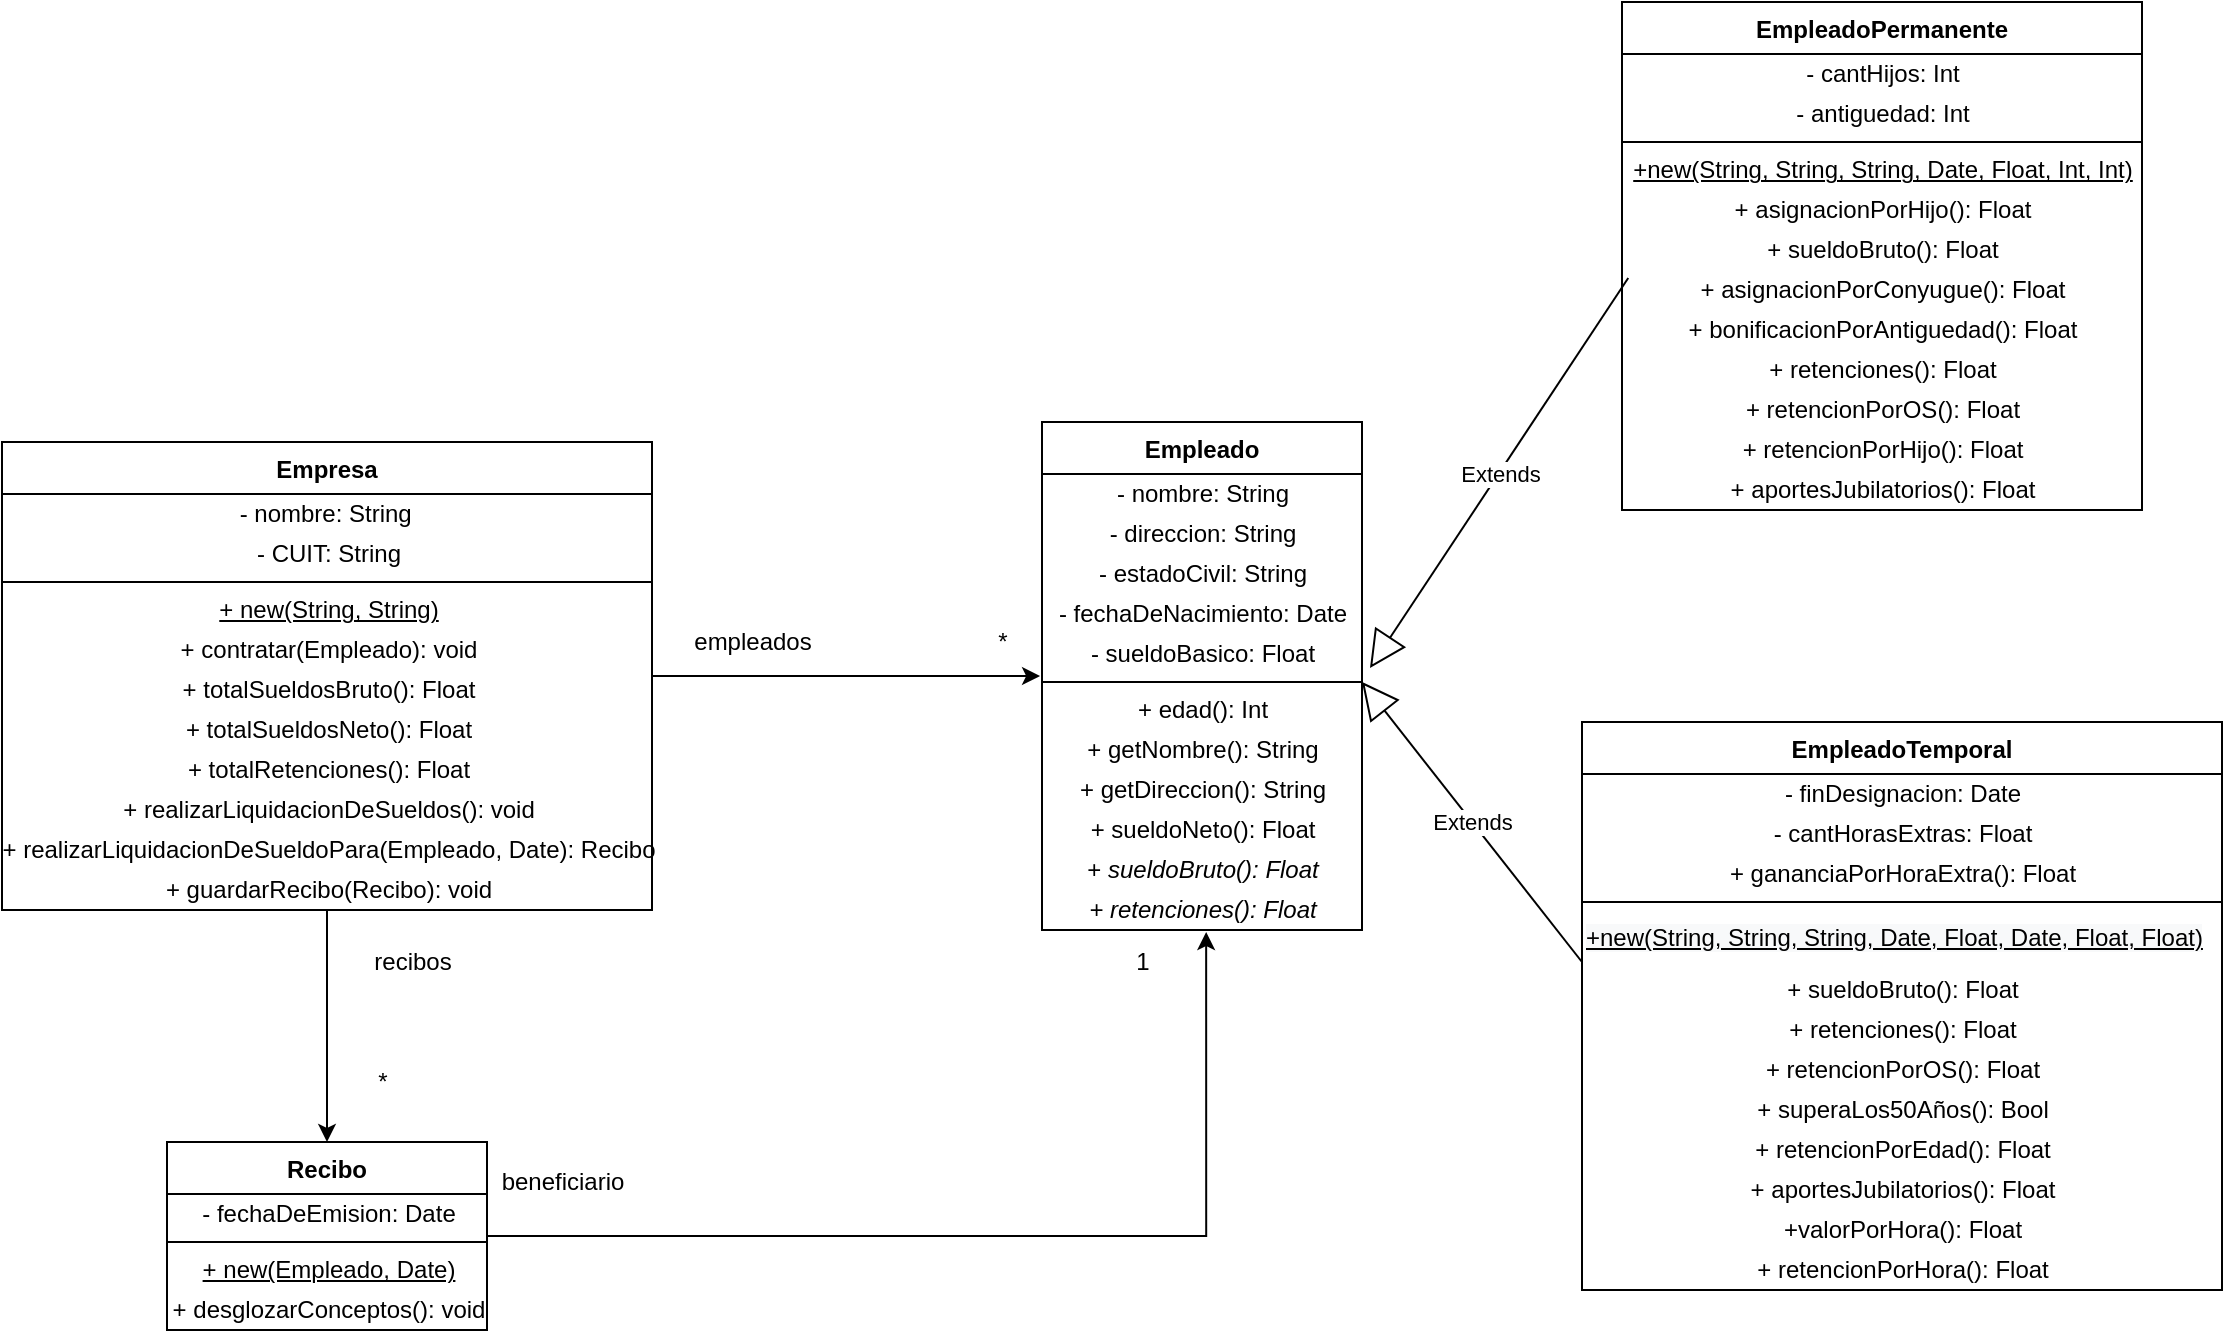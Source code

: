 <mxfile version="14.6.0" type="github">
  <diagram id="5pEAkdwxBJtGQmCrvHSt" name="Page-1">
    <mxGraphModel dx="1695" dy="1651" grid="1" gridSize="10" guides="1" tooltips="1" connect="1" arrows="1" fold="1" page="1" pageScale="1" pageWidth="827" pageHeight="1169" math="0" shadow="0">
      <root>
        <mxCell id="0" />
        <mxCell id="1" parent="0" />
        <mxCell id="PfxAvs7E1EtuIjm4O0Fs-66" style="edgeStyle=orthogonalEdgeStyle;rounded=0;orthogonalLoop=1;jettySize=auto;html=1;entryX=-0.006;entryY=-0.35;entryDx=0;entryDy=0;entryPerimeter=0;" edge="1" parent="1" source="PfxAvs7E1EtuIjm4O0Fs-2" target="PfxAvs7E1EtuIjm4O0Fs-20">
          <mxGeometry relative="1" as="geometry" />
        </mxCell>
        <mxCell id="PfxAvs7E1EtuIjm4O0Fs-2" value="Empresa" style="swimlane;fontStyle=1;align=center;verticalAlign=top;childLayout=stackLayout;horizontal=1;startSize=26;horizontalStack=0;resizeParent=1;resizeParentMax=0;resizeLast=0;collapsible=1;marginBottom=0;" vertex="1" parent="1">
          <mxGeometry x="-210" y="40" width="325" height="234" as="geometry" />
        </mxCell>
        <mxCell id="PfxAvs7E1EtuIjm4O0Fs-6" value="- nombre: String&amp;nbsp;" style="text;html=1;align=center;verticalAlign=middle;resizable=0;points=[];autosize=1;strokeColor=none;" vertex="1" parent="PfxAvs7E1EtuIjm4O0Fs-2">
          <mxGeometry y="26" width="325" height="20" as="geometry" />
        </mxCell>
        <mxCell id="PfxAvs7E1EtuIjm4O0Fs-7" value="- CUIT: String" style="text;html=1;align=center;verticalAlign=middle;resizable=0;points=[];autosize=1;strokeColor=none;" vertex="1" parent="PfxAvs7E1EtuIjm4O0Fs-2">
          <mxGeometry y="46" width="325" height="20" as="geometry" />
        </mxCell>
        <mxCell id="PfxAvs7E1EtuIjm4O0Fs-4" value="" style="line;strokeWidth=1;fillColor=none;align=left;verticalAlign=middle;spacingTop=-1;spacingLeft=3;spacingRight=3;rotatable=0;labelPosition=right;points=[];portConstraint=eastwest;" vertex="1" parent="PfxAvs7E1EtuIjm4O0Fs-2">
          <mxGeometry y="66" width="325" height="8" as="geometry" />
        </mxCell>
        <mxCell id="PfxAvs7E1EtuIjm4O0Fs-54" value="&lt;u&gt;+ new(String, String)&lt;/u&gt;" style="text;html=1;align=center;verticalAlign=middle;resizable=0;points=[];autosize=1;strokeColor=none;" vertex="1" parent="PfxAvs7E1EtuIjm4O0Fs-2">
          <mxGeometry y="74" width="325" height="20" as="geometry" />
        </mxCell>
        <mxCell id="PfxAvs7E1EtuIjm4O0Fs-55" value="+ contratar(Empleado): void" style="text;html=1;align=center;verticalAlign=middle;resizable=0;points=[];autosize=1;strokeColor=none;" vertex="1" parent="PfxAvs7E1EtuIjm4O0Fs-2">
          <mxGeometry y="94" width="325" height="20" as="geometry" />
        </mxCell>
        <mxCell id="PfxAvs7E1EtuIjm4O0Fs-56" value="+ totalSueldosBruto(): Float" style="text;html=1;align=center;verticalAlign=middle;resizable=0;points=[];autosize=1;strokeColor=none;" vertex="1" parent="PfxAvs7E1EtuIjm4O0Fs-2">
          <mxGeometry y="114" width="325" height="20" as="geometry" />
        </mxCell>
        <mxCell id="PfxAvs7E1EtuIjm4O0Fs-57" value="+ totalSueldosNeto(): Float" style="text;html=1;align=center;verticalAlign=middle;resizable=0;points=[];autosize=1;strokeColor=none;" vertex="1" parent="PfxAvs7E1EtuIjm4O0Fs-2">
          <mxGeometry y="134" width="325" height="20" as="geometry" />
        </mxCell>
        <mxCell id="PfxAvs7E1EtuIjm4O0Fs-58" value="+ totalRetenciones(): Float" style="text;html=1;align=center;verticalAlign=middle;resizable=0;points=[];autosize=1;strokeColor=none;" vertex="1" parent="PfxAvs7E1EtuIjm4O0Fs-2">
          <mxGeometry y="154" width="325" height="20" as="geometry" />
        </mxCell>
        <mxCell id="PfxAvs7E1EtuIjm4O0Fs-59" value="+ realizarLiquidacionDeSueldos(): void" style="text;html=1;align=center;verticalAlign=middle;resizable=0;points=[];autosize=1;strokeColor=none;" vertex="1" parent="PfxAvs7E1EtuIjm4O0Fs-2">
          <mxGeometry y="174" width="325" height="20" as="geometry" />
        </mxCell>
        <mxCell id="PfxAvs7E1EtuIjm4O0Fs-60" value="+ realizarLiquidacionDeSueldoPara(Empleado, Date): Recibo" style="text;html=1;align=center;verticalAlign=middle;resizable=0;points=[];autosize=1;strokeColor=none;" vertex="1" parent="PfxAvs7E1EtuIjm4O0Fs-2">
          <mxGeometry y="194" width="325" height="20" as="geometry" />
        </mxCell>
        <mxCell id="PfxAvs7E1EtuIjm4O0Fs-61" value="+ guardarRecibo(Recibo): void" style="text;html=1;align=center;verticalAlign=middle;resizable=0;points=[];autosize=1;strokeColor=none;" vertex="1" parent="PfxAvs7E1EtuIjm4O0Fs-2">
          <mxGeometry y="214" width="325" height="20" as="geometry" />
        </mxCell>
        <mxCell id="PfxAvs7E1EtuIjm4O0Fs-8" value="Empleado" style="swimlane;fontStyle=1;align=center;verticalAlign=top;childLayout=stackLayout;horizontal=1;startSize=26;horizontalStack=0;resizeParent=1;resizeParentMax=0;resizeLast=0;collapsible=1;marginBottom=0;" vertex="1" parent="1">
          <mxGeometry x="310" y="30" width="160" height="254" as="geometry" />
        </mxCell>
        <mxCell id="PfxAvs7E1EtuIjm4O0Fs-12" value="- nombre: String" style="text;html=1;align=center;verticalAlign=middle;resizable=0;points=[];autosize=1;strokeColor=none;" vertex="1" parent="PfxAvs7E1EtuIjm4O0Fs-8">
          <mxGeometry y="26" width="160" height="20" as="geometry" />
        </mxCell>
        <mxCell id="PfxAvs7E1EtuIjm4O0Fs-13" value="- direccion: String" style="text;html=1;align=center;verticalAlign=middle;resizable=0;points=[];autosize=1;strokeColor=none;" vertex="1" parent="PfxAvs7E1EtuIjm4O0Fs-8">
          <mxGeometry y="46" width="160" height="20" as="geometry" />
        </mxCell>
        <mxCell id="PfxAvs7E1EtuIjm4O0Fs-14" value="- estadoCivil: String" style="text;html=1;align=center;verticalAlign=middle;resizable=0;points=[];autosize=1;strokeColor=none;" vertex="1" parent="PfxAvs7E1EtuIjm4O0Fs-8">
          <mxGeometry y="66" width="160" height="20" as="geometry" />
        </mxCell>
        <mxCell id="PfxAvs7E1EtuIjm4O0Fs-15" value="- fechaDeNacimiento: Date" style="text;html=1;align=center;verticalAlign=middle;resizable=0;points=[];autosize=1;strokeColor=none;" vertex="1" parent="PfxAvs7E1EtuIjm4O0Fs-8">
          <mxGeometry y="86" width="160" height="20" as="geometry" />
        </mxCell>
        <mxCell id="PfxAvs7E1EtuIjm4O0Fs-16" value="- sueldoBasico: Float" style="text;html=1;align=center;verticalAlign=middle;resizable=0;points=[];autosize=1;strokeColor=none;" vertex="1" parent="PfxAvs7E1EtuIjm4O0Fs-8">
          <mxGeometry y="106" width="160" height="20" as="geometry" />
        </mxCell>
        <mxCell id="PfxAvs7E1EtuIjm4O0Fs-10" value="" style="line;strokeWidth=1;fillColor=none;align=left;verticalAlign=middle;spacingTop=-1;spacingLeft=3;spacingRight=3;rotatable=0;labelPosition=right;points=[];portConstraint=eastwest;" vertex="1" parent="PfxAvs7E1EtuIjm4O0Fs-8">
          <mxGeometry y="126" width="160" height="8" as="geometry" />
        </mxCell>
        <mxCell id="PfxAvs7E1EtuIjm4O0Fs-20" value="+ edad(): Int" style="text;html=1;align=center;verticalAlign=middle;resizable=0;points=[];autosize=1;strokeColor=none;" vertex="1" parent="PfxAvs7E1EtuIjm4O0Fs-8">
          <mxGeometry y="134" width="160" height="20" as="geometry" />
        </mxCell>
        <mxCell id="PfxAvs7E1EtuIjm4O0Fs-65" value="+ getNombre(): String" style="text;html=1;align=center;verticalAlign=middle;resizable=0;points=[];autosize=1;strokeColor=none;" vertex="1" parent="PfxAvs7E1EtuIjm4O0Fs-8">
          <mxGeometry y="154" width="160" height="20" as="geometry" />
        </mxCell>
        <mxCell id="PfxAvs7E1EtuIjm4O0Fs-64" value="+ getDireccion(): String" style="text;html=1;align=center;verticalAlign=middle;resizable=0;points=[];autosize=1;strokeColor=none;" vertex="1" parent="PfxAvs7E1EtuIjm4O0Fs-8">
          <mxGeometry y="174" width="160" height="20" as="geometry" />
        </mxCell>
        <mxCell id="PfxAvs7E1EtuIjm4O0Fs-33" value="+ sueldoNeto(): Float" style="text;html=1;align=center;verticalAlign=middle;resizable=0;points=[];autosize=1;strokeColor=none;" vertex="1" parent="PfxAvs7E1EtuIjm4O0Fs-8">
          <mxGeometry y="194" width="160" height="20" as="geometry" />
        </mxCell>
        <mxCell id="PfxAvs7E1EtuIjm4O0Fs-34" value="+ &lt;i&gt;sueldoBruto(): Float&lt;/i&gt;" style="text;html=1;align=center;verticalAlign=middle;resizable=0;points=[];autosize=1;strokeColor=none;" vertex="1" parent="PfxAvs7E1EtuIjm4O0Fs-8">
          <mxGeometry y="214" width="160" height="20" as="geometry" />
        </mxCell>
        <mxCell id="PfxAvs7E1EtuIjm4O0Fs-35" value="&lt;i&gt;+ retenciones(): Float&lt;/i&gt;" style="text;html=1;align=center;verticalAlign=middle;resizable=0;points=[];autosize=1;strokeColor=none;" vertex="1" parent="PfxAvs7E1EtuIjm4O0Fs-8">
          <mxGeometry y="234" width="160" height="20" as="geometry" />
        </mxCell>
        <mxCell id="PfxAvs7E1EtuIjm4O0Fs-18" value="empleados" style="text;html=1;align=center;verticalAlign=middle;resizable=0;points=[];autosize=1;strokeColor=none;" vertex="1" parent="1">
          <mxGeometry x="130" y="130" width="70" height="20" as="geometry" />
        </mxCell>
        <mxCell id="PfxAvs7E1EtuIjm4O0Fs-19" value="*" style="text;html=1;align=center;verticalAlign=middle;resizable=0;points=[];autosize=1;strokeColor=none;" vertex="1" parent="1">
          <mxGeometry x="280" y="130" width="20" height="20" as="geometry" />
        </mxCell>
        <mxCell id="PfxAvs7E1EtuIjm4O0Fs-21" value="EmpleadoPermanente" style="swimlane;fontStyle=1;align=center;verticalAlign=top;childLayout=stackLayout;horizontal=1;startSize=26;horizontalStack=0;resizeParent=1;resizeParentMax=0;resizeLast=0;collapsible=1;marginBottom=0;" vertex="1" parent="1">
          <mxGeometry x="600" y="-180" width="260" height="254" as="geometry" />
        </mxCell>
        <mxCell id="PfxAvs7E1EtuIjm4O0Fs-25" value="- cantHijos: Int" style="text;html=1;align=center;verticalAlign=middle;resizable=0;points=[];autosize=1;strokeColor=none;" vertex="1" parent="PfxAvs7E1EtuIjm4O0Fs-21">
          <mxGeometry y="26" width="260" height="20" as="geometry" />
        </mxCell>
        <mxCell id="PfxAvs7E1EtuIjm4O0Fs-26" value="- antiguedad: Int" style="text;html=1;align=center;verticalAlign=middle;resizable=0;points=[];autosize=1;strokeColor=none;" vertex="1" parent="PfxAvs7E1EtuIjm4O0Fs-21">
          <mxGeometry y="46" width="260" height="20" as="geometry" />
        </mxCell>
        <mxCell id="PfxAvs7E1EtuIjm4O0Fs-23" value="" style="line;strokeWidth=1;fillColor=none;align=left;verticalAlign=middle;spacingTop=-1;spacingLeft=3;spacingRight=3;rotatable=0;labelPosition=right;points=[];portConstraint=eastwest;" vertex="1" parent="PfxAvs7E1EtuIjm4O0Fs-21">
          <mxGeometry y="66" width="260" height="8" as="geometry" />
        </mxCell>
        <mxCell id="PfxAvs7E1EtuIjm4O0Fs-62" value="&lt;u&gt;+new(String, String, String, Date, Float, Int, Int)&lt;/u&gt;" style="text;html=1;align=center;verticalAlign=middle;resizable=0;points=[];autosize=1;strokeColor=none;" vertex="1" parent="PfxAvs7E1EtuIjm4O0Fs-21">
          <mxGeometry y="74" width="260" height="20" as="geometry" />
        </mxCell>
        <mxCell id="PfxAvs7E1EtuIjm4O0Fs-36" value="+ asignacionPorHijo(): Float" style="text;html=1;align=center;verticalAlign=middle;resizable=0;points=[];autosize=1;strokeColor=none;" vertex="1" parent="PfxAvs7E1EtuIjm4O0Fs-21">
          <mxGeometry y="94" width="260" height="20" as="geometry" />
        </mxCell>
        <mxCell id="PfxAvs7E1EtuIjm4O0Fs-37" value="+ sueldoBruto(): Float" style="text;html=1;align=center;verticalAlign=middle;resizable=0;points=[];autosize=1;strokeColor=none;" vertex="1" parent="PfxAvs7E1EtuIjm4O0Fs-21">
          <mxGeometry y="114" width="260" height="20" as="geometry" />
        </mxCell>
        <mxCell id="PfxAvs7E1EtuIjm4O0Fs-38" value="+ asignacionPorConyugue(): Float" style="text;html=1;align=center;verticalAlign=middle;resizable=0;points=[];autosize=1;strokeColor=none;" vertex="1" parent="PfxAvs7E1EtuIjm4O0Fs-21">
          <mxGeometry y="134" width="260" height="20" as="geometry" />
        </mxCell>
        <mxCell id="PfxAvs7E1EtuIjm4O0Fs-39" value="+ bonificacionPorAntiguedad(): Float" style="text;html=1;align=center;verticalAlign=middle;resizable=0;points=[];autosize=1;strokeColor=none;" vertex="1" parent="PfxAvs7E1EtuIjm4O0Fs-21">
          <mxGeometry y="154" width="260" height="20" as="geometry" />
        </mxCell>
        <mxCell id="PfxAvs7E1EtuIjm4O0Fs-40" value="+ retenciones(): Float" style="text;html=1;align=center;verticalAlign=middle;resizable=0;points=[];autosize=1;strokeColor=none;" vertex="1" parent="PfxAvs7E1EtuIjm4O0Fs-21">
          <mxGeometry y="174" width="260" height="20" as="geometry" />
        </mxCell>
        <mxCell id="PfxAvs7E1EtuIjm4O0Fs-41" value="+ retencionPorOS(): Float" style="text;html=1;align=center;verticalAlign=middle;resizable=0;points=[];autosize=1;strokeColor=none;" vertex="1" parent="PfxAvs7E1EtuIjm4O0Fs-21">
          <mxGeometry y="194" width="260" height="20" as="geometry" />
        </mxCell>
        <mxCell id="PfxAvs7E1EtuIjm4O0Fs-42" value="+ retencionPorHijo(): Float" style="text;html=1;align=center;verticalAlign=middle;resizable=0;points=[];autosize=1;strokeColor=none;" vertex="1" parent="PfxAvs7E1EtuIjm4O0Fs-21">
          <mxGeometry y="214" width="260" height="20" as="geometry" />
        </mxCell>
        <mxCell id="PfxAvs7E1EtuIjm4O0Fs-43" value="+ aportesJubilatorios(): Float" style="text;html=1;align=center;verticalAlign=middle;resizable=0;points=[];autosize=1;strokeColor=none;" vertex="1" parent="PfxAvs7E1EtuIjm4O0Fs-21">
          <mxGeometry y="234" width="260" height="20" as="geometry" />
        </mxCell>
        <mxCell id="PfxAvs7E1EtuIjm4O0Fs-27" value="EmpleadoTemporal" style="swimlane;fontStyle=1;align=center;verticalAlign=top;childLayout=stackLayout;horizontal=1;startSize=26;horizontalStack=0;resizeParent=1;resizeParentMax=0;resizeLast=0;collapsible=1;marginBottom=0;" vertex="1" parent="1">
          <mxGeometry x="580" y="180" width="320" height="284" as="geometry" />
        </mxCell>
        <mxCell id="PfxAvs7E1EtuIjm4O0Fs-31" value="- finDesignacion: Date" style="text;html=1;align=center;verticalAlign=middle;resizable=0;points=[];autosize=1;strokeColor=none;" vertex="1" parent="PfxAvs7E1EtuIjm4O0Fs-27">
          <mxGeometry y="26" width="320" height="20" as="geometry" />
        </mxCell>
        <mxCell id="PfxAvs7E1EtuIjm4O0Fs-32" value="- cantHorasExtras: Float" style="text;html=1;align=center;verticalAlign=middle;resizable=0;points=[];autosize=1;strokeColor=none;" vertex="1" parent="PfxAvs7E1EtuIjm4O0Fs-27">
          <mxGeometry y="46" width="320" height="20" as="geometry" />
        </mxCell>
        <mxCell id="PfxAvs7E1EtuIjm4O0Fs-45" value="+ gananciaPorHoraExtra(): Float" style="text;html=1;align=center;verticalAlign=middle;resizable=0;points=[];autosize=1;strokeColor=none;" vertex="1" parent="PfxAvs7E1EtuIjm4O0Fs-27">
          <mxGeometry y="66" width="320" height="20" as="geometry" />
        </mxCell>
        <mxCell id="PfxAvs7E1EtuIjm4O0Fs-29" value="" style="line;strokeWidth=1;fillColor=none;align=left;verticalAlign=middle;spacingTop=-1;spacingLeft=3;spacingRight=3;rotatable=0;labelPosition=right;points=[];portConstraint=eastwest;" vertex="1" parent="PfxAvs7E1EtuIjm4O0Fs-27">
          <mxGeometry y="86" width="320" height="8" as="geometry" />
        </mxCell>
        <mxCell id="PfxAvs7E1EtuIjm4O0Fs-63" value="&lt;u style=&quot;color: rgb(0 , 0 , 0) ; font-family: &amp;#34;helvetica&amp;#34; ; font-size: 12px ; font-style: normal ; font-weight: 400 ; letter-spacing: normal ; text-align: center ; text-indent: 0px ; text-transform: none ; word-spacing: 0px ; background-color: rgb(248 , 249 , 250)&quot;&gt;+new(String, String, String, Date, Float, Date, Float, Float)&lt;/u&gt;" style="text;whiteSpace=wrap;html=1;" vertex="1" parent="PfxAvs7E1EtuIjm4O0Fs-27">
          <mxGeometry y="94" width="320" height="30" as="geometry" />
        </mxCell>
        <mxCell id="PfxAvs7E1EtuIjm4O0Fs-44" value="+ sueldoBruto(): Float" style="text;html=1;align=center;verticalAlign=middle;resizable=0;points=[];autosize=1;strokeColor=none;" vertex="1" parent="PfxAvs7E1EtuIjm4O0Fs-27">
          <mxGeometry y="124" width="320" height="20" as="geometry" />
        </mxCell>
        <mxCell id="PfxAvs7E1EtuIjm4O0Fs-46" value="+ retenciones(): Float" style="text;html=1;align=center;verticalAlign=middle;resizable=0;points=[];autosize=1;strokeColor=none;" vertex="1" parent="PfxAvs7E1EtuIjm4O0Fs-27">
          <mxGeometry y="144" width="320" height="20" as="geometry" />
        </mxCell>
        <mxCell id="PfxAvs7E1EtuIjm4O0Fs-47" value="+ retencionPorOS(): Float" style="text;html=1;align=center;verticalAlign=middle;resizable=0;points=[];autosize=1;strokeColor=none;" vertex="1" parent="PfxAvs7E1EtuIjm4O0Fs-27">
          <mxGeometry y="164" width="320" height="20" as="geometry" />
        </mxCell>
        <mxCell id="PfxAvs7E1EtuIjm4O0Fs-48" value="+ superaLos50Años(): Bool" style="text;html=1;align=center;verticalAlign=middle;resizable=0;points=[];autosize=1;strokeColor=none;" vertex="1" parent="PfxAvs7E1EtuIjm4O0Fs-27">
          <mxGeometry y="184" width="320" height="20" as="geometry" />
        </mxCell>
        <mxCell id="PfxAvs7E1EtuIjm4O0Fs-49" value="+ retencionPorEdad(): Float" style="text;html=1;align=center;verticalAlign=middle;resizable=0;points=[];autosize=1;strokeColor=none;" vertex="1" parent="PfxAvs7E1EtuIjm4O0Fs-27">
          <mxGeometry y="204" width="320" height="20" as="geometry" />
        </mxCell>
        <mxCell id="PfxAvs7E1EtuIjm4O0Fs-50" value="+ aportesJubilatorios(): Float" style="text;html=1;align=center;verticalAlign=middle;resizable=0;points=[];autosize=1;strokeColor=none;" vertex="1" parent="PfxAvs7E1EtuIjm4O0Fs-27">
          <mxGeometry y="224" width="320" height="20" as="geometry" />
        </mxCell>
        <mxCell id="PfxAvs7E1EtuIjm4O0Fs-51" value="+valorPorHora(): Float" style="text;html=1;align=center;verticalAlign=middle;resizable=0;points=[];autosize=1;strokeColor=none;" vertex="1" parent="PfxAvs7E1EtuIjm4O0Fs-27">
          <mxGeometry y="244" width="320" height="20" as="geometry" />
        </mxCell>
        <mxCell id="PfxAvs7E1EtuIjm4O0Fs-52" value="+ retencionPorHora(): Float" style="text;html=1;align=center;verticalAlign=middle;resizable=0;points=[];autosize=1;strokeColor=none;" vertex="1" parent="PfxAvs7E1EtuIjm4O0Fs-27">
          <mxGeometry y="264" width="320" height="20" as="geometry" />
        </mxCell>
        <mxCell id="PfxAvs7E1EtuIjm4O0Fs-68" value="Extends" style="endArrow=block;endSize=16;endFill=0;html=1;exitX=0.012;exitY=0.2;exitDx=0;exitDy=0;exitPerimeter=0;entryX=1.025;entryY=0.85;entryDx=0;entryDy=0;entryPerimeter=0;" edge="1" parent="1" source="PfxAvs7E1EtuIjm4O0Fs-38" target="PfxAvs7E1EtuIjm4O0Fs-16">
          <mxGeometry width="160" relative="1" as="geometry">
            <mxPoint x="520" y="90" as="sourcePoint" />
            <mxPoint x="680" y="90" as="targetPoint" />
          </mxGeometry>
        </mxCell>
        <mxCell id="PfxAvs7E1EtuIjm4O0Fs-69" value="Extends" style="endArrow=block;endSize=16;endFill=0;html=1;" edge="1" parent="1">
          <mxGeometry width="160" relative="1" as="geometry">
            <mxPoint x="580" y="300" as="sourcePoint" />
            <mxPoint x="470" y="160" as="targetPoint" />
          </mxGeometry>
        </mxCell>
        <mxCell id="PfxAvs7E1EtuIjm4O0Fs-82" style="edgeStyle=orthogonalEdgeStyle;rounded=0;orthogonalLoop=1;jettySize=auto;html=1;entryX=0.513;entryY=1.05;entryDx=0;entryDy=0;entryPerimeter=0;" edge="1" parent="1" source="PfxAvs7E1EtuIjm4O0Fs-72" target="PfxAvs7E1EtuIjm4O0Fs-35">
          <mxGeometry relative="1" as="geometry" />
        </mxCell>
        <mxCell id="PfxAvs7E1EtuIjm4O0Fs-72" value="Recibo" style="swimlane;fontStyle=1;align=center;verticalAlign=top;childLayout=stackLayout;horizontal=1;startSize=26;horizontalStack=0;resizeParent=1;resizeParentMax=0;resizeLast=0;collapsible=1;marginBottom=0;" vertex="1" parent="1">
          <mxGeometry x="-127.5" y="390" width="160" height="94" as="geometry" />
        </mxCell>
        <mxCell id="PfxAvs7E1EtuIjm4O0Fs-77" value="- fechaDeEmision: Date" style="text;html=1;align=center;verticalAlign=middle;resizable=0;points=[];autosize=1;strokeColor=none;" vertex="1" parent="PfxAvs7E1EtuIjm4O0Fs-72">
          <mxGeometry y="26" width="160" height="20" as="geometry" />
        </mxCell>
        <mxCell id="PfxAvs7E1EtuIjm4O0Fs-74" value="" style="line;strokeWidth=1;fillColor=none;align=left;verticalAlign=middle;spacingTop=-1;spacingLeft=3;spacingRight=3;rotatable=0;labelPosition=right;points=[];portConstraint=eastwest;" vertex="1" parent="PfxAvs7E1EtuIjm4O0Fs-72">
          <mxGeometry y="46" width="160" height="8" as="geometry" />
        </mxCell>
        <mxCell id="PfxAvs7E1EtuIjm4O0Fs-78" value="&lt;u&gt;+ new(Empleado, Date)&lt;/u&gt;" style="text;html=1;align=center;verticalAlign=middle;resizable=0;points=[];autosize=1;strokeColor=none;" vertex="1" parent="PfxAvs7E1EtuIjm4O0Fs-72">
          <mxGeometry y="54" width="160" height="20" as="geometry" />
        </mxCell>
        <mxCell id="PfxAvs7E1EtuIjm4O0Fs-76" value="+ desglozarConceptos(): void" style="text;html=1;align=center;verticalAlign=middle;resizable=0;points=[];autosize=1;strokeColor=none;" vertex="1" parent="PfxAvs7E1EtuIjm4O0Fs-72">
          <mxGeometry y="74" width="160" height="20" as="geometry" />
        </mxCell>
        <mxCell id="PfxAvs7E1EtuIjm4O0Fs-79" style="edgeStyle=orthogonalEdgeStyle;rounded=0;orthogonalLoop=1;jettySize=auto;html=1;entryX=0.5;entryY=0;entryDx=0;entryDy=0;" edge="1" parent="1" source="PfxAvs7E1EtuIjm4O0Fs-61" target="PfxAvs7E1EtuIjm4O0Fs-72">
          <mxGeometry relative="1" as="geometry" />
        </mxCell>
        <mxCell id="PfxAvs7E1EtuIjm4O0Fs-80" value="recibos" style="text;html=1;align=center;verticalAlign=middle;resizable=0;points=[];autosize=1;strokeColor=none;" vertex="1" parent="1">
          <mxGeometry x="-30" y="290" width="50" height="20" as="geometry" />
        </mxCell>
        <mxCell id="PfxAvs7E1EtuIjm4O0Fs-81" value="*" style="text;html=1;align=center;verticalAlign=middle;resizable=0;points=[];autosize=1;strokeColor=none;" vertex="1" parent="1">
          <mxGeometry x="-30" y="350" width="20" height="20" as="geometry" />
        </mxCell>
        <mxCell id="PfxAvs7E1EtuIjm4O0Fs-83" value="beneficiario" style="text;html=1;align=center;verticalAlign=middle;resizable=0;points=[];autosize=1;strokeColor=none;" vertex="1" parent="1">
          <mxGeometry x="30" y="400" width="80" height="20" as="geometry" />
        </mxCell>
        <mxCell id="PfxAvs7E1EtuIjm4O0Fs-84" value="1" style="text;html=1;align=center;verticalAlign=middle;resizable=0;points=[];autosize=1;strokeColor=none;" vertex="1" parent="1">
          <mxGeometry x="350" y="290" width="20" height="20" as="geometry" />
        </mxCell>
      </root>
    </mxGraphModel>
  </diagram>
</mxfile>

